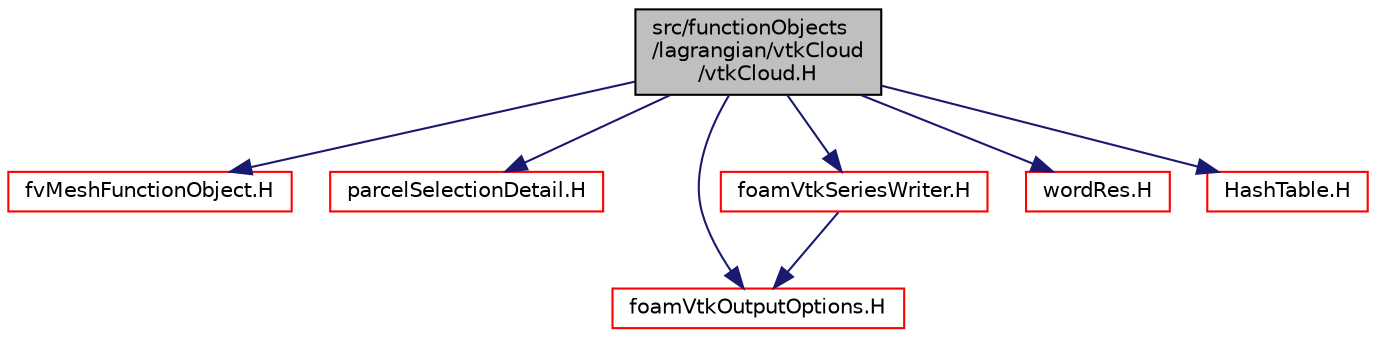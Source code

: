 digraph "src/functionObjects/lagrangian/vtkCloud/vtkCloud.H"
{
  bgcolor="transparent";
  edge [fontname="Helvetica",fontsize="10",labelfontname="Helvetica",labelfontsize="10"];
  node [fontname="Helvetica",fontsize="10",shape=record];
  Node1 [label="src/functionObjects\l/lagrangian/vtkCloud\l/vtkCloud.H",height=0.2,width=0.4,color="black", fillcolor="grey75", style="filled" fontcolor="black"];
  Node1 -> Node2 [color="midnightblue",fontsize="10",style="solid",fontname="Helvetica"];
  Node2 [label="fvMeshFunctionObject.H",height=0.2,width=0.4,color="red",URL="$fvMeshFunctionObject_8H.html"];
  Node1 -> Node3 [color="midnightblue",fontsize="10",style="solid",fontname="Helvetica"];
  Node3 [label="parcelSelectionDetail.H",height=0.2,width=0.4,color="red",URL="$parcelSelectionDetail_8H.html"];
  Node1 -> Node4 [color="midnightblue",fontsize="10",style="solid",fontname="Helvetica"];
  Node4 [label="foamVtkOutputOptions.H",height=0.2,width=0.4,color="red",URL="$foamVtkOutputOptions_8H.html"];
  Node1 -> Node5 [color="midnightblue",fontsize="10",style="solid",fontname="Helvetica"];
  Node5 [label="foamVtkSeriesWriter.H",height=0.2,width=0.4,color="red",URL="$foamVtkSeriesWriter_8H.html"];
  Node5 -> Node4 [color="midnightblue",fontsize="10",style="solid",fontname="Helvetica"];
  Node1 -> Node6 [color="midnightblue",fontsize="10",style="solid",fontname="Helvetica"];
  Node6 [label="wordRes.H",height=0.2,width=0.4,color="red",URL="$wordRes_8H.html"];
  Node1 -> Node7 [color="midnightblue",fontsize="10",style="solid",fontname="Helvetica"];
  Node7 [label="HashTable.H",height=0.2,width=0.4,color="red",URL="$HashTable_8H.html"];
}
